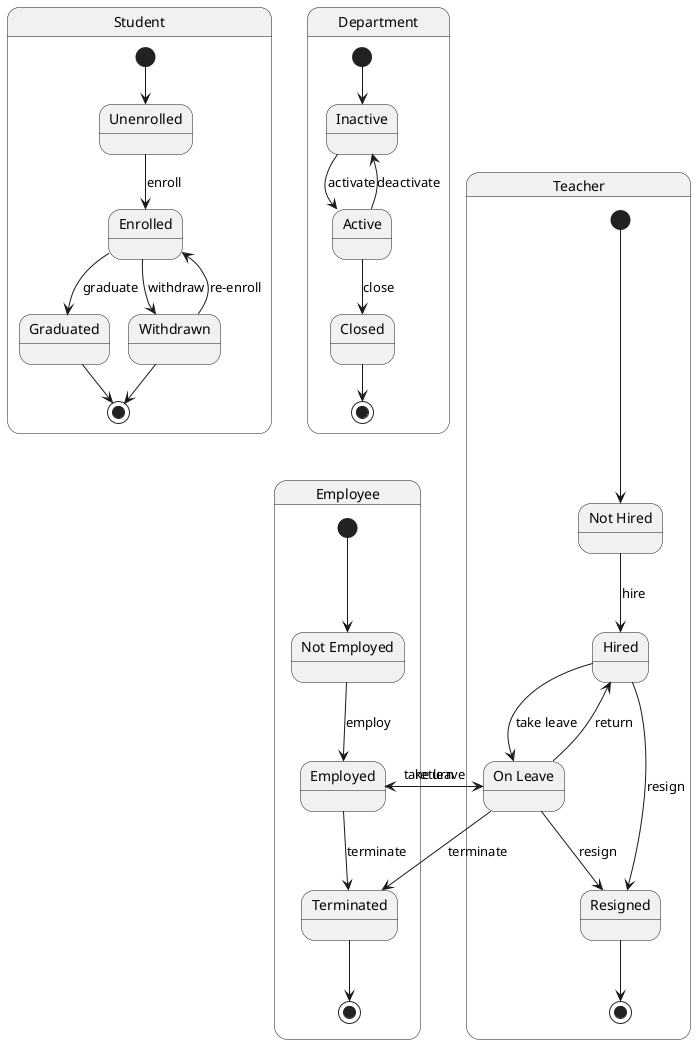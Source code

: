 @startuml
state Student {
    state "Unenrolled" as Unenrolled
    state "Enrolled" as Enrolled
    state "Graduated" as Graduated
    state "Withdrawn" as Withdrawn

    [*] --> Unenrolled
    Unenrolled --> Enrolled : enroll
    Enrolled --> Graduated : graduate
    Enrolled --> Withdrawn : withdraw
    Withdrawn --> Enrolled : re-enroll
    Graduated --> [*]
    Withdrawn --> [*]
}

state Teacher {
    state "Not Hired" as NotHired
    state "Hired" as Hired
    state "On Leave" as OnLeave
    state "Resigned" as Resigned

    [*] --> NotHired
    NotHired --> Hired : hire
    Hired --> OnLeave : take leave
    OnLeave --> Hired : return
    Hired --> Resigned : resign
    Resigned --> [*]
    OnLeave --> Resigned : resign
}

state Employee {
    state "Not Employed" as NotEmployed
    state "Employed" as Employed
    state "On Leave" as OnLeave
    state "Terminated" as Terminated

    [*] --> NotEmployed
    NotEmployed --> Employed : employ
    Employed --> OnLeave : take leave
    OnLeave --> Employed : return
    Employed --> Terminated : terminate
    Terminated --> [*]
    OnLeave --> Terminated : terminate
}

state Department {
    state "Inactive" as Inactive
    state "Active" as Active
    state "Closed" as Closed

    [*] --> Inactive
    Inactive --> Active : activate
    Active --> Inactive : deactivate
    Active --> Closed : close
    Closed --> [*]
}

@enduml

